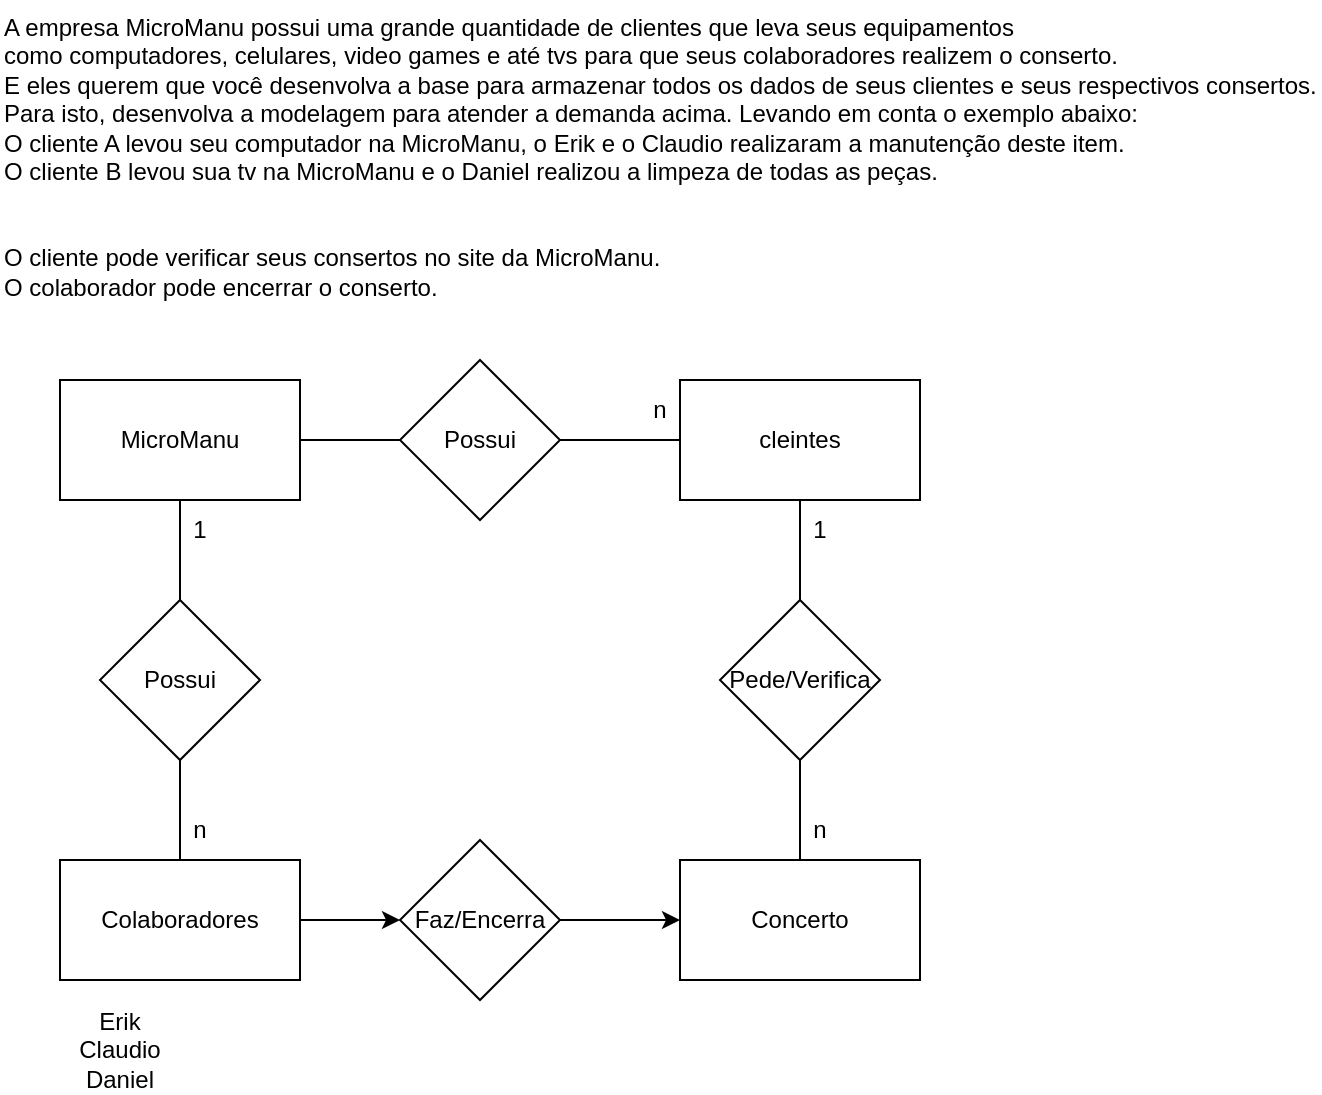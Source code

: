 <mxfile version="21.6.5" type="device">
  <diagram name="Página-1" id="HDym7riT4BjrExv3aRxr">
    <mxGraphModel dx="1050" dy="542" grid="1" gridSize="10" guides="1" tooltips="1" connect="1" arrows="1" fold="1" page="1" pageScale="1" pageWidth="827" pageHeight="1169" math="0" shadow="0">
      <root>
        <mxCell id="0" />
        <mxCell id="1" parent="0" />
        <mxCell id="qkdIMLg00aBCKk8LgBi8-1" value="A empresa MicroManu possui uma grande quantidade de clientes que leva seus equipamentos &#xa;como computadores, celulares, video games e até tvs para que seus colaboradores realizem o conserto.&#xa;E eles querem que você desenvolva a base para armazenar todos os dados de seus clientes e seus respectivos consertos.&#xa;Para isto, desenvolva a modelagem para atender a demanda acima. Levando em conta o exemplo abaixo:&#xa;O cliente A levou seu computador na MicroManu, o Erik e o Claudio realizaram a manutenção deste item.&#xa;O cliente B levou sua tv na MicroManu e o Daniel realizou a limpeza de todas as peças.&#xa;&#xa;&#xa;O cliente pode verificar seus consertos no site da MicroManu.&#xa;O colaborador pode encerrar o conserto." style="text;whiteSpace=wrap;" vertex="1" parent="1">
          <mxGeometry width="660" height="160" as="geometry" />
        </mxCell>
        <mxCell id="qkdIMLg00aBCKk8LgBi8-4" style="edgeStyle=orthogonalEdgeStyle;rounded=0;orthogonalLoop=1;jettySize=auto;html=1;entryX=0.5;entryY=0;entryDx=0;entryDy=0;endArrow=none;endFill=0;" edge="1" parent="1" source="qkdIMLg00aBCKk8LgBi8-2" target="qkdIMLg00aBCKk8LgBi8-3">
          <mxGeometry relative="1" as="geometry" />
        </mxCell>
        <mxCell id="qkdIMLg00aBCKk8LgBi8-16" style="edgeStyle=orthogonalEdgeStyle;rounded=0;orthogonalLoop=1;jettySize=auto;html=1;entryX=0;entryY=0.5;entryDx=0;entryDy=0;endArrow=none;endFill=0;" edge="1" parent="1" source="qkdIMLg00aBCKk8LgBi8-2" target="qkdIMLg00aBCKk8LgBi8-13">
          <mxGeometry relative="1" as="geometry" />
        </mxCell>
        <mxCell id="qkdIMLg00aBCKk8LgBi8-2" value="MicroManu" style="rounded=0;whiteSpace=wrap;html=1;" vertex="1" parent="1">
          <mxGeometry x="30" y="190" width="120" height="60" as="geometry" />
        </mxCell>
        <mxCell id="qkdIMLg00aBCKk8LgBi8-6" style="edgeStyle=orthogonalEdgeStyle;rounded=0;orthogonalLoop=1;jettySize=auto;html=1;endArrow=none;endFill=0;" edge="1" parent="1" source="qkdIMLg00aBCKk8LgBi8-3" target="qkdIMLg00aBCKk8LgBi8-5">
          <mxGeometry relative="1" as="geometry" />
        </mxCell>
        <mxCell id="qkdIMLg00aBCKk8LgBi8-3" value="Possui" style="rhombus;whiteSpace=wrap;html=1;" vertex="1" parent="1">
          <mxGeometry x="50" y="300" width="80" height="80" as="geometry" />
        </mxCell>
        <mxCell id="qkdIMLg00aBCKk8LgBi8-24" style="edgeStyle=orthogonalEdgeStyle;rounded=0;orthogonalLoop=1;jettySize=auto;html=1;entryX=0;entryY=0.5;entryDx=0;entryDy=0;" edge="1" parent="1" source="qkdIMLg00aBCKk8LgBi8-5" target="qkdIMLg00aBCKk8LgBi8-23">
          <mxGeometry relative="1" as="geometry" />
        </mxCell>
        <mxCell id="qkdIMLg00aBCKk8LgBi8-5" value="Colaboradores" style="rounded=0;whiteSpace=wrap;html=1;" vertex="1" parent="1">
          <mxGeometry x="30" y="430" width="120" height="60" as="geometry" />
        </mxCell>
        <mxCell id="qkdIMLg00aBCKk8LgBi8-7" value="1" style="text;html=1;strokeColor=none;fillColor=none;align=center;verticalAlign=middle;whiteSpace=wrap;rounded=0;" vertex="1" parent="1">
          <mxGeometry x="70" y="250" width="60" height="30" as="geometry" />
        </mxCell>
        <mxCell id="qkdIMLg00aBCKk8LgBi8-8" value="n" style="text;html=1;strokeColor=none;fillColor=none;align=center;verticalAlign=middle;whiteSpace=wrap;rounded=0;" vertex="1" parent="1">
          <mxGeometry x="70" y="400" width="60" height="30" as="geometry" />
        </mxCell>
        <mxCell id="qkdIMLg00aBCKk8LgBi8-9" value="Erik&lt;br&gt;Claudio&lt;br&gt;Daniel" style="text;html=1;strokeColor=none;fillColor=none;align=center;verticalAlign=middle;whiteSpace=wrap;rounded=0;" vertex="1" parent="1">
          <mxGeometry x="30" y="510" width="60" height="30" as="geometry" />
        </mxCell>
        <mxCell id="qkdIMLg00aBCKk8LgBi8-12" style="edgeStyle=orthogonalEdgeStyle;rounded=0;orthogonalLoop=1;jettySize=auto;html=1;endArrow=none;endFill=0;" edge="1" parent="1" source="qkdIMLg00aBCKk8LgBi8-13" target="qkdIMLg00aBCKk8LgBi8-14">
          <mxGeometry relative="1" as="geometry" />
        </mxCell>
        <mxCell id="qkdIMLg00aBCKk8LgBi8-13" value="Possui" style="rhombus;whiteSpace=wrap;html=1;" vertex="1" parent="1">
          <mxGeometry x="200" y="180" width="80" height="80" as="geometry" />
        </mxCell>
        <mxCell id="qkdIMLg00aBCKk8LgBi8-19" style="edgeStyle=orthogonalEdgeStyle;rounded=0;orthogonalLoop=1;jettySize=auto;html=1;entryX=0.5;entryY=0;entryDx=0;entryDy=0;endArrow=none;endFill=0;" edge="1" parent="1" source="qkdIMLg00aBCKk8LgBi8-14" target="qkdIMLg00aBCKk8LgBi8-18">
          <mxGeometry relative="1" as="geometry" />
        </mxCell>
        <mxCell id="qkdIMLg00aBCKk8LgBi8-14" value="cleintes" style="rounded=0;whiteSpace=wrap;html=1;" vertex="1" parent="1">
          <mxGeometry x="340" y="190" width="120" height="60" as="geometry" />
        </mxCell>
        <mxCell id="qkdIMLg00aBCKk8LgBi8-15" value="n" style="text;html=1;strokeColor=none;fillColor=none;align=center;verticalAlign=middle;whiteSpace=wrap;rounded=0;" vertex="1" parent="1">
          <mxGeometry x="300" y="190" width="60" height="30" as="geometry" />
        </mxCell>
        <mxCell id="qkdIMLg00aBCKk8LgBi8-17" value="Concerto" style="rounded=0;whiteSpace=wrap;html=1;" vertex="1" parent="1">
          <mxGeometry x="340" y="430" width="120" height="60" as="geometry" />
        </mxCell>
        <mxCell id="qkdIMLg00aBCKk8LgBi8-20" style="edgeStyle=orthogonalEdgeStyle;rounded=0;orthogonalLoop=1;jettySize=auto;html=1;entryX=0.5;entryY=0;entryDx=0;entryDy=0;endArrow=none;endFill=0;" edge="1" parent="1" source="qkdIMLg00aBCKk8LgBi8-18" target="qkdIMLg00aBCKk8LgBi8-17">
          <mxGeometry relative="1" as="geometry" />
        </mxCell>
        <mxCell id="qkdIMLg00aBCKk8LgBi8-18" value="Pede/Verifica" style="rhombus;whiteSpace=wrap;html=1;" vertex="1" parent="1">
          <mxGeometry x="360" y="300" width="80" height="80" as="geometry" />
        </mxCell>
        <mxCell id="qkdIMLg00aBCKk8LgBi8-21" value="1" style="text;html=1;strokeColor=none;fillColor=none;align=center;verticalAlign=middle;whiteSpace=wrap;rounded=0;" vertex="1" parent="1">
          <mxGeometry x="380" y="250" width="60" height="30" as="geometry" />
        </mxCell>
        <mxCell id="qkdIMLg00aBCKk8LgBi8-22" value="n" style="text;html=1;strokeColor=none;fillColor=none;align=center;verticalAlign=middle;whiteSpace=wrap;rounded=0;" vertex="1" parent="1">
          <mxGeometry x="380" y="400" width="60" height="30" as="geometry" />
        </mxCell>
        <mxCell id="qkdIMLg00aBCKk8LgBi8-25" style="edgeStyle=orthogonalEdgeStyle;rounded=0;orthogonalLoop=1;jettySize=auto;html=1;entryX=0;entryY=0.5;entryDx=0;entryDy=0;" edge="1" parent="1" source="qkdIMLg00aBCKk8LgBi8-23" target="qkdIMLg00aBCKk8LgBi8-17">
          <mxGeometry relative="1" as="geometry" />
        </mxCell>
        <mxCell id="qkdIMLg00aBCKk8LgBi8-23" value="Faz/Encerra" style="rhombus;whiteSpace=wrap;html=1;" vertex="1" parent="1">
          <mxGeometry x="200" y="420" width="80" height="80" as="geometry" />
        </mxCell>
      </root>
    </mxGraphModel>
  </diagram>
</mxfile>
